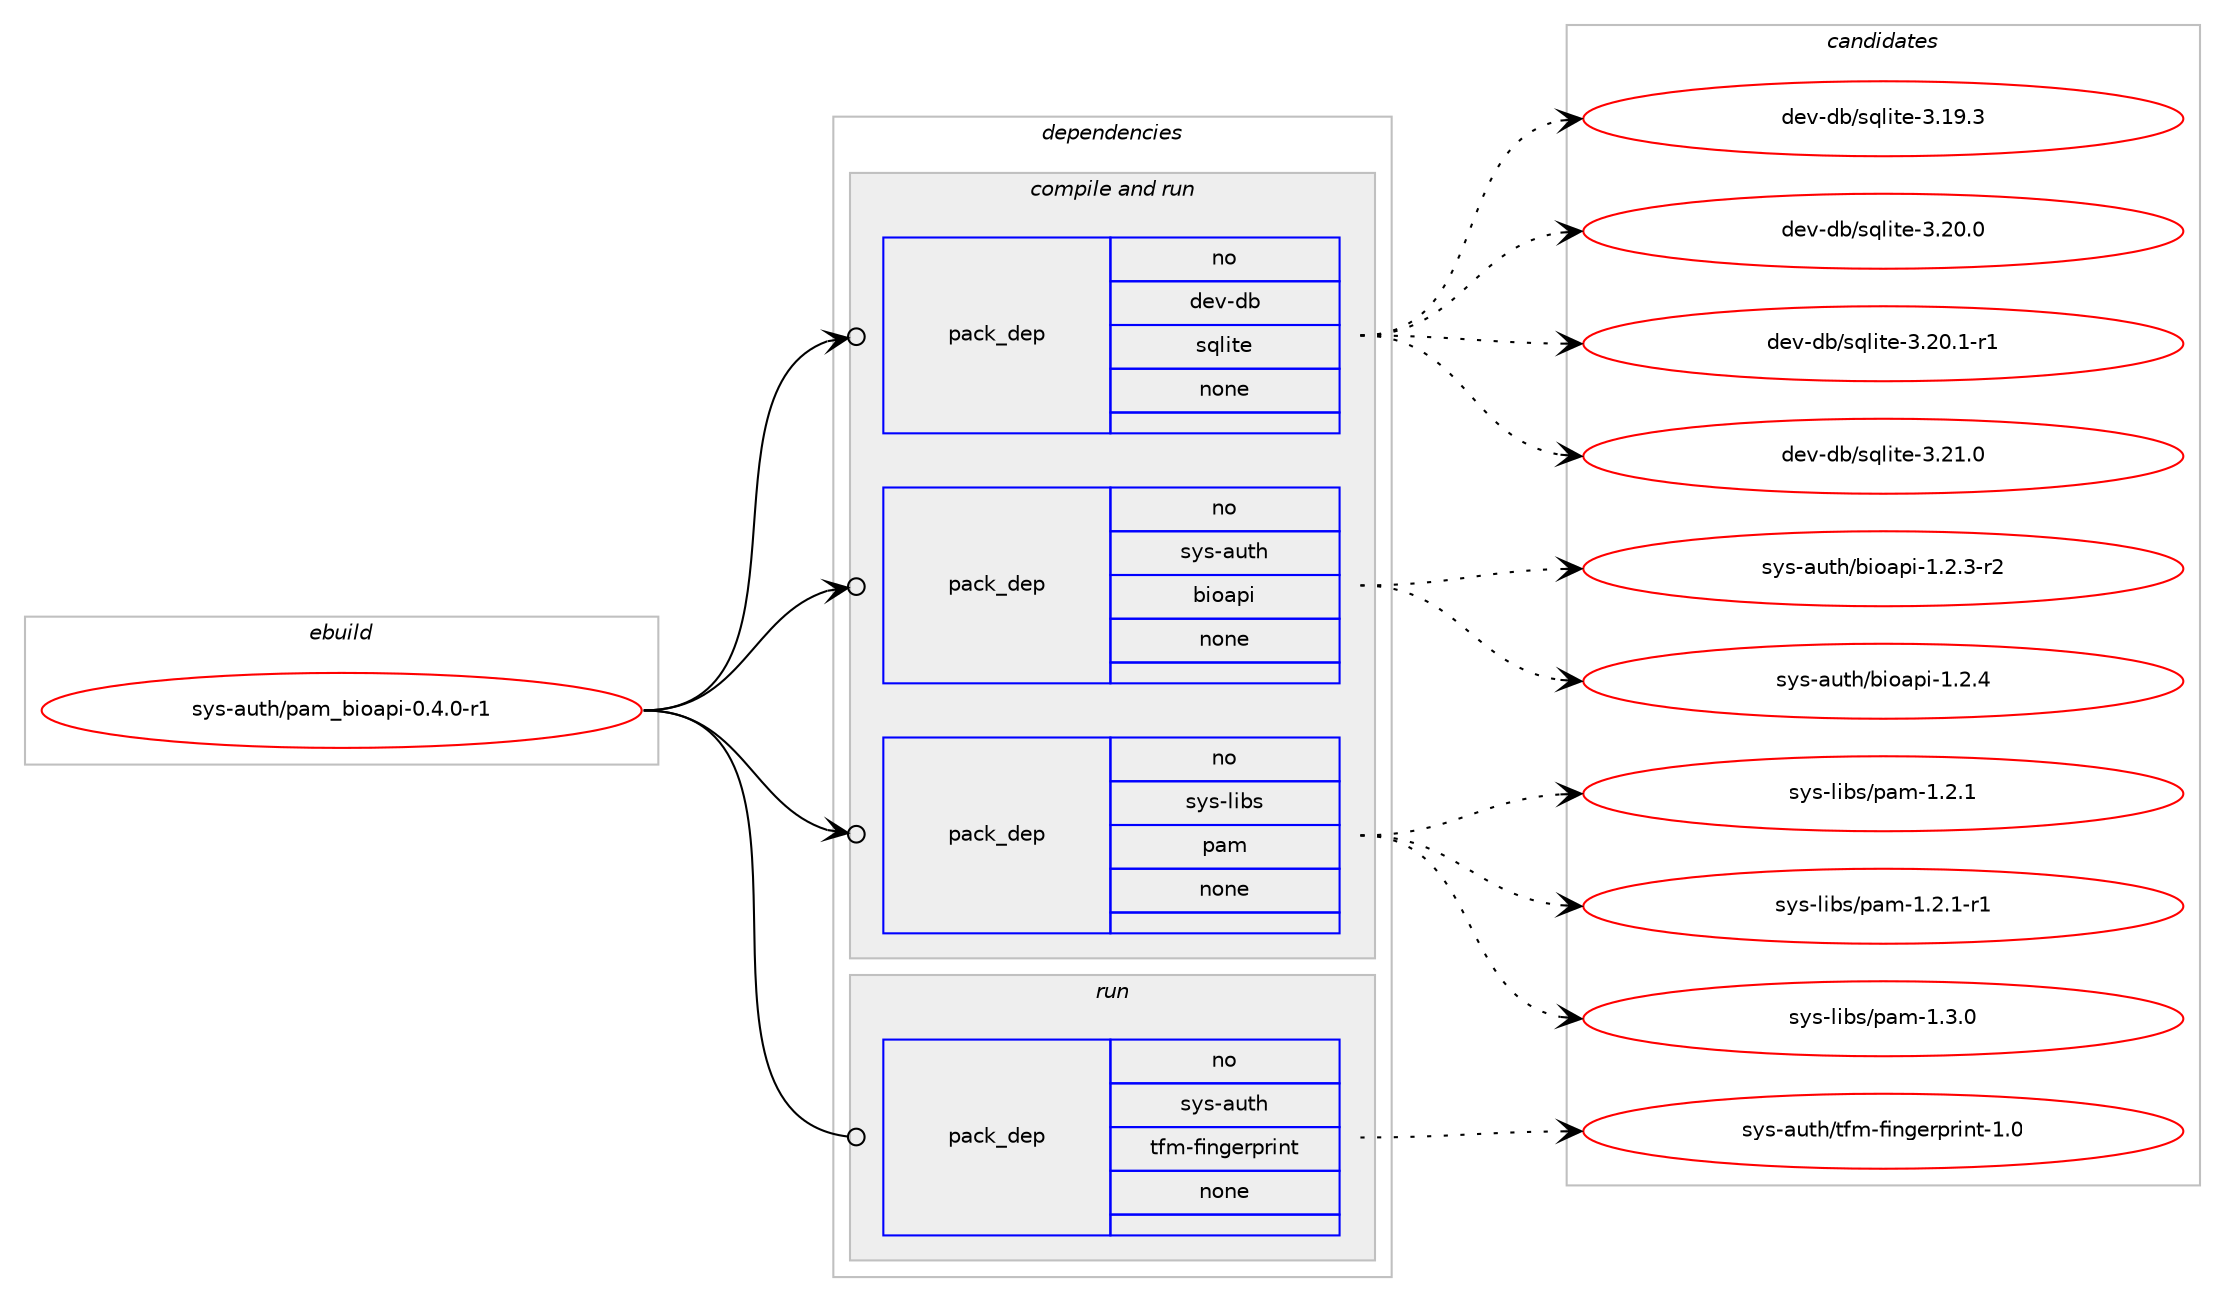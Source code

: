 digraph prolog {

# *************
# Graph options
# *************

newrank=true;
concentrate=true;
compound=true;
graph [rankdir=LR,fontname=Helvetica,fontsize=10,ranksep=1.5];#, ranksep=2.5, nodesep=0.2];
edge  [arrowhead=vee];
node  [fontname=Helvetica,fontsize=10];

# **********
# The ebuild
# **********

subgraph cluster_leftcol {
color=gray;
rank=same;
label=<<i>ebuild</i>>;
id [label="sys-auth/pam_bioapi-0.4.0-r1", color=red, width=4, href="../sys-auth/pam_bioapi-0.4.0-r1.svg"];
}

# ****************
# The dependencies
# ****************

subgraph cluster_midcol {
color=gray;
label=<<i>dependencies</i>>;
subgraph cluster_compile {
fillcolor="#eeeeee";
style=filled;
label=<<i>compile</i>>;
}
subgraph cluster_compileandrun {
fillcolor="#eeeeee";
style=filled;
label=<<i>compile and run</i>>;
subgraph pack352460 {
dependency475187 [label=<<TABLE BORDER="0" CELLBORDER="1" CELLSPACING="0" CELLPADDING="4" WIDTH="220"><TR><TD ROWSPAN="6" CELLPADDING="30">pack_dep</TD></TR><TR><TD WIDTH="110">no</TD></TR><TR><TD>dev-db</TD></TR><TR><TD>sqlite</TD></TR><TR><TD>none</TD></TR><TR><TD></TD></TR></TABLE>>, shape=none, color=blue];
}
id:e -> dependency475187:w [weight=20,style="solid",arrowhead="odotvee"];
subgraph pack352461 {
dependency475188 [label=<<TABLE BORDER="0" CELLBORDER="1" CELLSPACING="0" CELLPADDING="4" WIDTH="220"><TR><TD ROWSPAN="6" CELLPADDING="30">pack_dep</TD></TR><TR><TD WIDTH="110">no</TD></TR><TR><TD>sys-auth</TD></TR><TR><TD>bioapi</TD></TR><TR><TD>none</TD></TR><TR><TD></TD></TR></TABLE>>, shape=none, color=blue];
}
id:e -> dependency475188:w [weight=20,style="solid",arrowhead="odotvee"];
subgraph pack352462 {
dependency475189 [label=<<TABLE BORDER="0" CELLBORDER="1" CELLSPACING="0" CELLPADDING="4" WIDTH="220"><TR><TD ROWSPAN="6" CELLPADDING="30">pack_dep</TD></TR><TR><TD WIDTH="110">no</TD></TR><TR><TD>sys-libs</TD></TR><TR><TD>pam</TD></TR><TR><TD>none</TD></TR><TR><TD></TD></TR></TABLE>>, shape=none, color=blue];
}
id:e -> dependency475189:w [weight=20,style="solid",arrowhead="odotvee"];
}
subgraph cluster_run {
fillcolor="#eeeeee";
style=filled;
label=<<i>run</i>>;
subgraph pack352463 {
dependency475190 [label=<<TABLE BORDER="0" CELLBORDER="1" CELLSPACING="0" CELLPADDING="4" WIDTH="220"><TR><TD ROWSPAN="6" CELLPADDING="30">pack_dep</TD></TR><TR><TD WIDTH="110">no</TD></TR><TR><TD>sys-auth</TD></TR><TR><TD>tfm-fingerprint</TD></TR><TR><TD>none</TD></TR><TR><TD></TD></TR></TABLE>>, shape=none, color=blue];
}
id:e -> dependency475190:w [weight=20,style="solid",arrowhead="odot"];
}
}

# **************
# The candidates
# **************

subgraph cluster_choices {
rank=same;
color=gray;
label=<<i>candidates</i>>;

subgraph choice352460 {
color=black;
nodesep=1;
choice10010111845100984711511310810511610145514649574651 [label="dev-db/sqlite-3.19.3", color=red, width=4,href="../dev-db/sqlite-3.19.3.svg"];
choice10010111845100984711511310810511610145514650484648 [label="dev-db/sqlite-3.20.0", color=red, width=4,href="../dev-db/sqlite-3.20.0.svg"];
choice100101118451009847115113108105116101455146504846494511449 [label="dev-db/sqlite-3.20.1-r1", color=red, width=4,href="../dev-db/sqlite-3.20.1-r1.svg"];
choice10010111845100984711511310810511610145514650494648 [label="dev-db/sqlite-3.21.0", color=red, width=4,href="../dev-db/sqlite-3.21.0.svg"];
dependency475187:e -> choice10010111845100984711511310810511610145514649574651:w [style=dotted,weight="100"];
dependency475187:e -> choice10010111845100984711511310810511610145514650484648:w [style=dotted,weight="100"];
dependency475187:e -> choice100101118451009847115113108105116101455146504846494511449:w [style=dotted,weight="100"];
dependency475187:e -> choice10010111845100984711511310810511610145514650494648:w [style=dotted,weight="100"];
}
subgraph choice352461 {
color=black;
nodesep=1;
choice11512111545971171161044798105111971121054549465046514511450 [label="sys-auth/bioapi-1.2.3-r2", color=red, width=4,href="../sys-auth/bioapi-1.2.3-r2.svg"];
choice1151211154597117116104479810511197112105454946504652 [label="sys-auth/bioapi-1.2.4", color=red, width=4,href="../sys-auth/bioapi-1.2.4.svg"];
dependency475188:e -> choice11512111545971171161044798105111971121054549465046514511450:w [style=dotted,weight="100"];
dependency475188:e -> choice1151211154597117116104479810511197112105454946504652:w [style=dotted,weight="100"];
}
subgraph choice352462 {
color=black;
nodesep=1;
choice11512111545108105981154711297109454946504649 [label="sys-libs/pam-1.2.1", color=red, width=4,href="../sys-libs/pam-1.2.1.svg"];
choice115121115451081059811547112971094549465046494511449 [label="sys-libs/pam-1.2.1-r1", color=red, width=4,href="../sys-libs/pam-1.2.1-r1.svg"];
choice11512111545108105981154711297109454946514648 [label="sys-libs/pam-1.3.0", color=red, width=4,href="../sys-libs/pam-1.3.0.svg"];
dependency475189:e -> choice11512111545108105981154711297109454946504649:w [style=dotted,weight="100"];
dependency475189:e -> choice115121115451081059811547112971094549465046494511449:w [style=dotted,weight="100"];
dependency475189:e -> choice11512111545108105981154711297109454946514648:w [style=dotted,weight="100"];
}
subgraph choice352463 {
color=black;
nodesep=1;
choice1151211154597117116104471161021094510210511010310111411211410511011645494648 [label="sys-auth/tfm-fingerprint-1.0", color=red, width=4,href="../sys-auth/tfm-fingerprint-1.0.svg"];
dependency475190:e -> choice1151211154597117116104471161021094510210511010310111411211410511011645494648:w [style=dotted,weight="100"];
}
}

}
